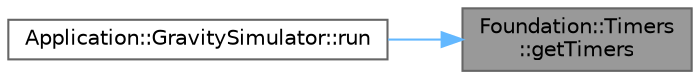 digraph "Foundation::Timers::getTimers"
{
 // LATEX_PDF_SIZE
  bgcolor="transparent";
  edge [fontname=Helvetica,fontsize=10,labelfontname=Helvetica,labelfontsize=10];
  node [fontname=Helvetica,fontsize=10,shape=box,height=0.2,width=0.4];
  rankdir="RL";
  Node1 [id="Node000001",label="Foundation::Timers\l::getTimers",height=0.2,width=0.4,color="gray40", fillcolor="grey60", style="filled", fontcolor="black",tooltip="Recupera la instancia singleton de Timers."];
  Node1 -> Node2 [id="edge1_Node000001_Node000002",dir="back",color="steelblue1",style="solid",tooltip=" "];
  Node2 [id="Node000002",label="Application::GravitySimulator::run",height=0.2,width=0.4,color="grey40", fillcolor="white", style="filled",URL="$class_application_1_1_gravity_simulator.html#a95b5ddd5a478431f60978d52093c96bb",tooltip="Ejecuta la simulación."];
}
